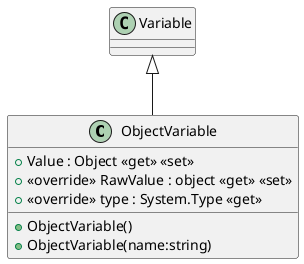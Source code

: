 @startuml
class ObjectVariable {
    + Value : Object <<get>> <<set>>
    + <<override>> RawValue : object <<get>> <<set>>
    + <<override>> type : System.Type <<get>>
    + ObjectVariable()
    + ObjectVariable(name:string)
}
Variable <|-- ObjectVariable
@enduml
